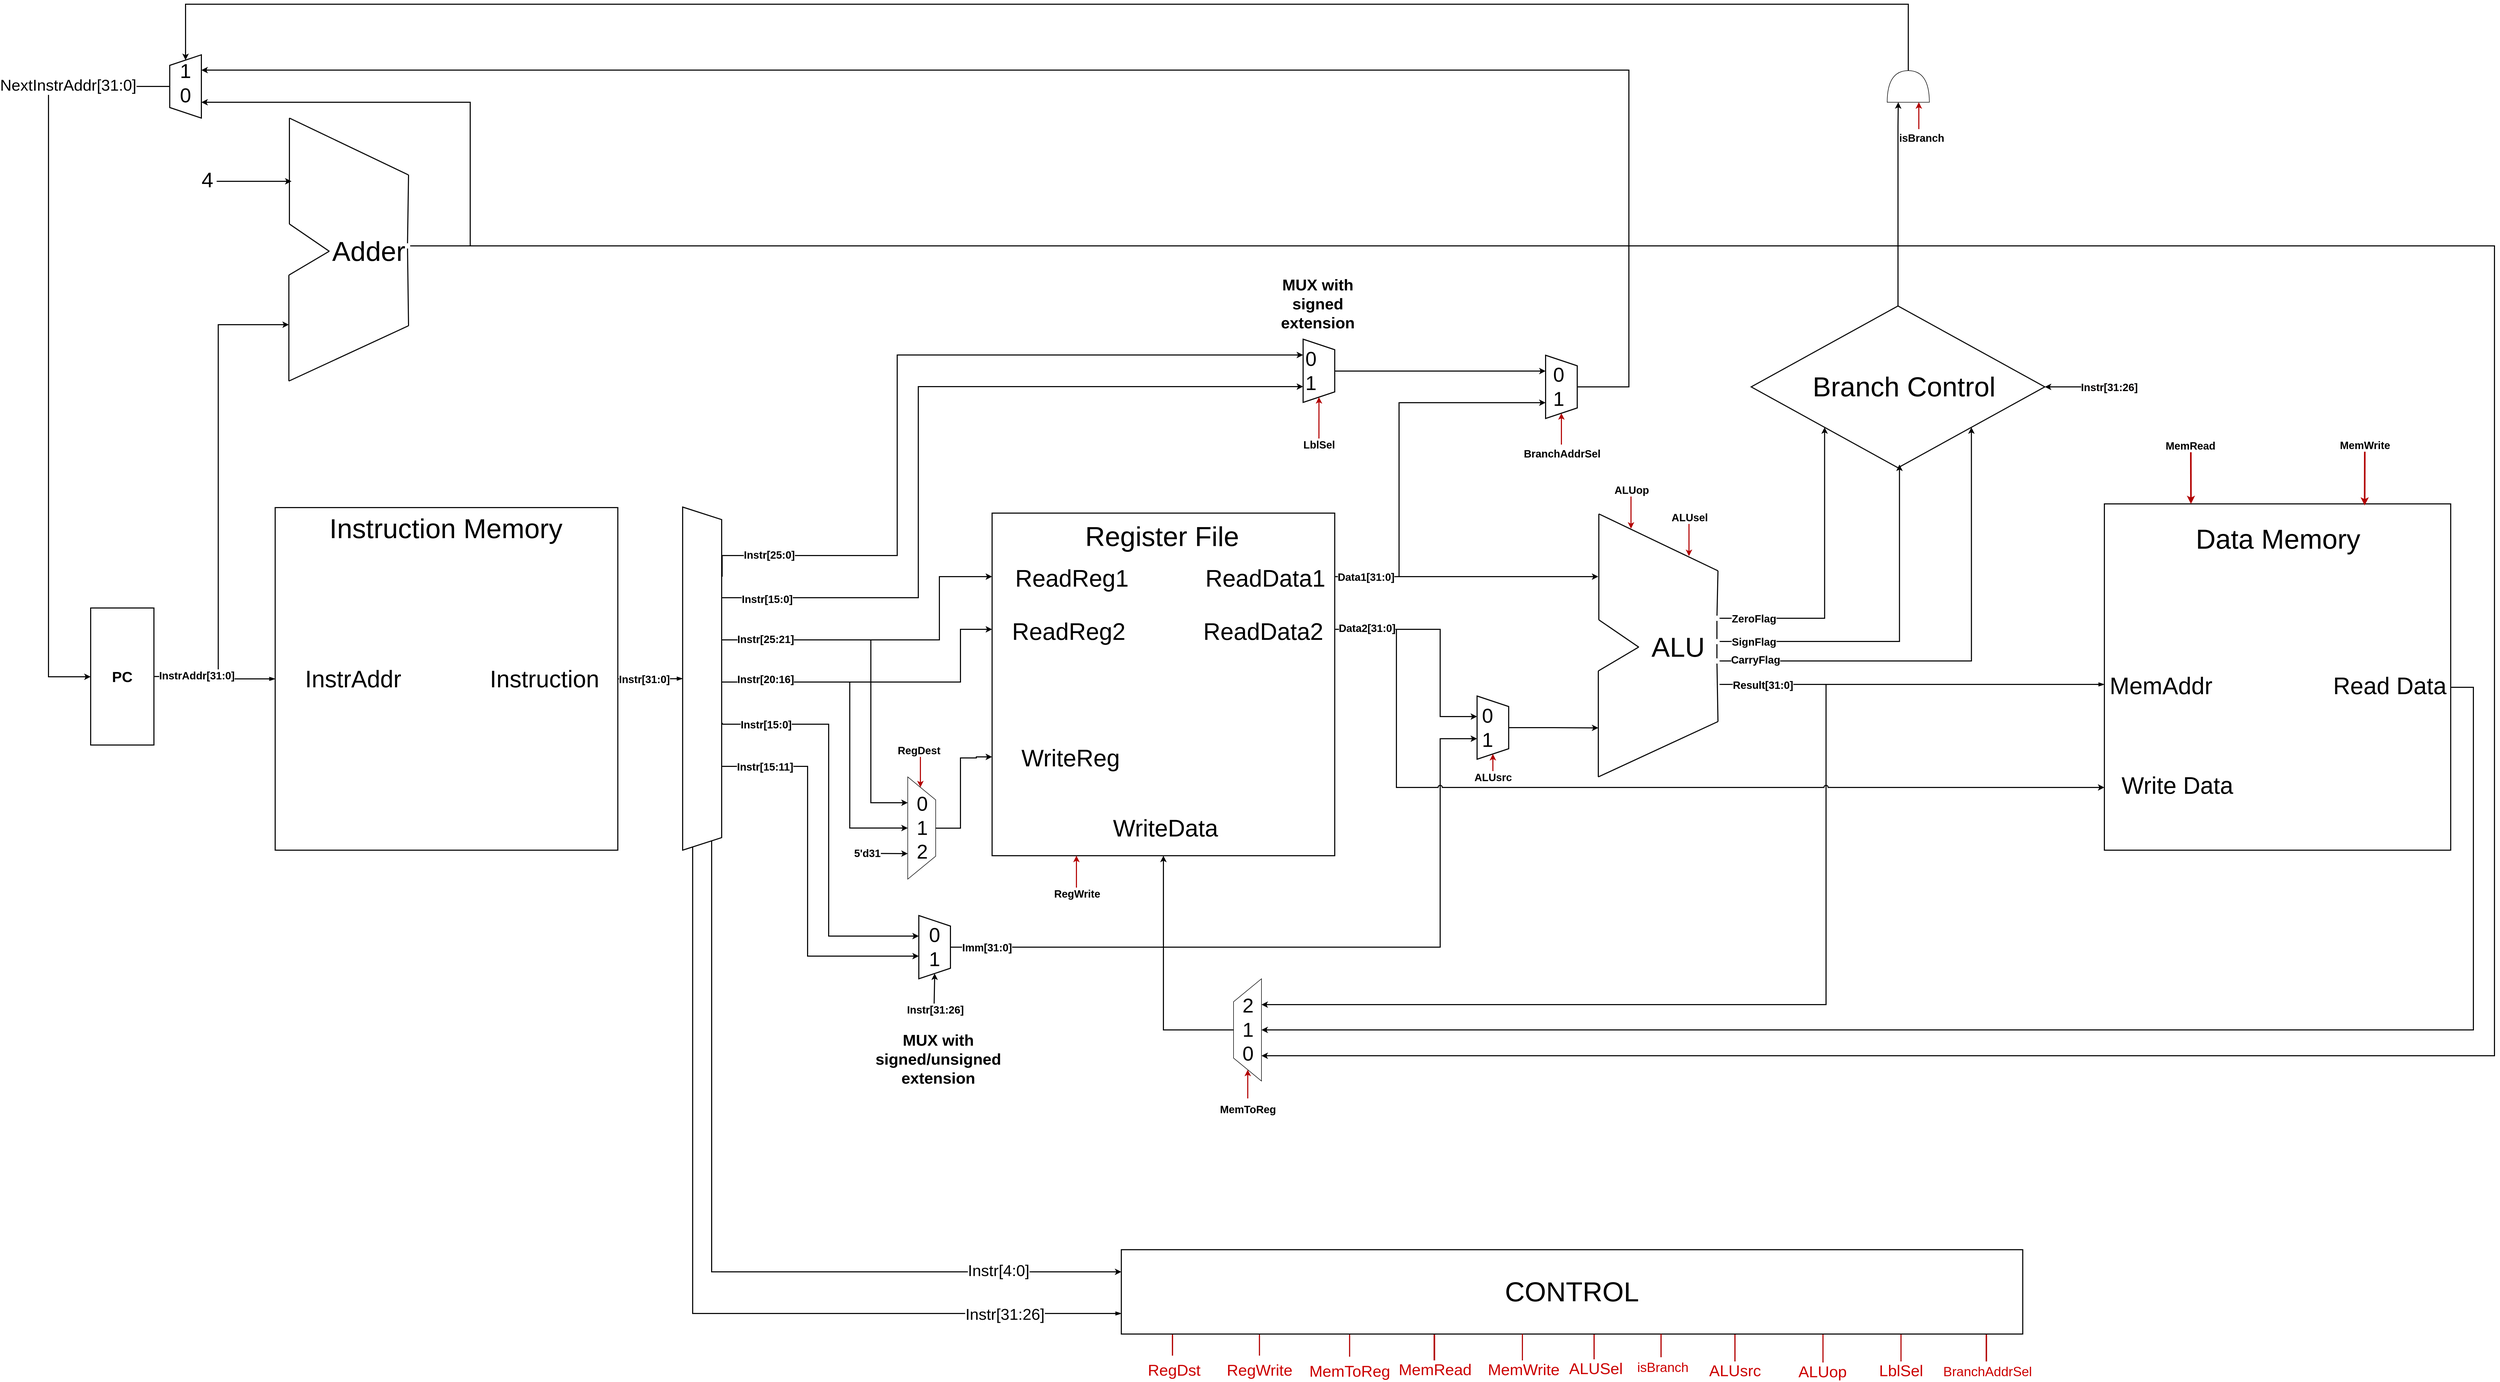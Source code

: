 <mxfile version="20.5.3" type="google"><diagram id="Izjpi-r3RhMiukGjocaT" name="Page-1"><mxGraphModel grid="0" page="0" gridSize="10" guides="0" tooltips="1" connect="1" arrows="1" fold="1" pageScale="1" pageWidth="1500" pageHeight="1200" math="0" shadow="0"><root><mxCell id="0"/><mxCell id="1" parent="0"/><mxCell id="LtS9mpQtdUoPWzaIrt-S-3" value="" style="shape=or;whiteSpace=wrap;html=1;fontSize=25;direction=north;" vertex="1" parent="1"><mxGeometry x="3928" y="-520" width="80" height="60" as="geometry"/></mxCell><mxCell id="LVPkRUkAen7IFuN19dR9-106" style="edgeStyle=orthogonalEdgeStyle;rounded=0;jumpStyle=arc;orthogonalLoop=1;jettySize=auto;html=1;strokeWidth=2;fontSize=20;endArrow=blockThin;endFill=1;" edge="1" parent="1" source="7w0oNTxytDCWjK0_H1dF-41" target="LVPkRUkAen7IFuN19dR9-107"><mxGeometry relative="1" as="geometry"><mxPoint x="1377" y="-590" as="targetPoint"/><Array as="points"><mxPoint x="1662" y="1838"/></Array></mxGeometry></mxCell><mxCell id="LVPkRUkAen7IFuN19dR9-24" style="edgeStyle=orthogonalEdgeStyle;rounded=0;jumpStyle=arc;orthogonalLoop=1;jettySize=auto;html=1;strokeWidth=2;" edge="1" parent="1" source="LVPkRUkAen7IFuN19dR9-19" target="YTfVoYYNQvDhICYFkjJi-13"><mxGeometry relative="1" as="geometry"><mxPoint x="2740" y="1252" as="targetPoint"/><Array as="points"><mxPoint x="3812" y="645"/><mxPoint x="3812" y="1252"/></Array></mxGeometry></mxCell><mxCell id="YTfVoYYNQvDhICYFkjJi-80" style="edgeStyle=orthogonalEdgeStyle;rounded=0;jumpSize=6;orthogonalLoop=1;jettySize=auto;html=1;strokeWidth=2;fontSize=52;sourcePerimeterSpacing=0;targetPerimeterSpacing=0;" edge="1" parent="1" source="aq_JpAEWuCziTD6VepbT-4"><mxGeometry relative="1" as="geometry"><mxPoint x="896" y="-38" as="targetPoint"/><Array as="points"><mxPoint x="762" y="630"/><mxPoint x="762" y="-38"/></Array></mxGeometry></mxCell><mxCell id="LVPkRUkAen7IFuN19dR9-16" value="" style="ellipse;whiteSpace=wrap;html=1;strokeWidth=0;" vertex="1" parent="1"><mxGeometry x="3600" y="514" width="10" height="10" as="geometry"/></mxCell><mxCell id="LVPkRUkAen7IFuN19dR9-26" value="" style="endArrow=none;html=1;rounded=0;fontSize=38;strokeWidth=2;startArrow=none;" edge="1" parent="1" source="LVPkRUkAen7IFuN19dR9-18" target="LVPkRUkAen7IFuN19dR9-16"><mxGeometry width="50" height="50" relative="1" as="geometry"><mxPoint x="3607" y="715" as="sourcePoint"/><mxPoint x="3607" y="429" as="targetPoint"/></mxGeometry></mxCell><mxCell id="LVPkRUkAen7IFuN19dR9-19" value="" style="ellipse;whiteSpace=wrap;html=1;strokeWidth=0;" vertex="1" parent="1"><mxGeometry x="3600" y="639.5" width="10" height="10" as="geometry"/></mxCell><mxCell id="LVPkRUkAen7IFuN19dR9-18" value="" style="ellipse;whiteSpace=wrap;html=1;strokeWidth=0;" vertex="1" parent="1"><mxGeometry x="3600" y="595" width="10" height="10" as="geometry"/></mxCell><mxCell id="LVPkRUkAen7IFuN19dR9-5" style="edgeStyle=orthogonalEdgeStyle;rounded=0;orthogonalLoop=1;jettySize=auto;html=1;exitX=1;exitY=0.25;exitDx=0;exitDy=0;strokeWidth=2;" edge="1" parent="1" source="7w0oNTxytDCWjK0_H1dF-41" target="7w0oNTxytDCWjK0_H1dF-37"><mxGeometry relative="1" as="geometry"><Array as="points"><mxPoint x="1698" y="560"/><mxPoint x="2000" y="560"/><mxPoint x="2000" y="869"/></Array></mxGeometry></mxCell><mxCell id="LVPkRUkAen7IFuN19dR9-6" style="edgeStyle=orthogonalEdgeStyle;rounded=0;orthogonalLoop=1;jettySize=auto;html=1;exitX=1;exitY=0.75;exitDx=0;exitDy=0;strokeWidth=2;" edge="1" parent="1" source="7w0oNTxytDCWjK0_H1dF-41" target="7w0oNTxytDCWjK0_H1dF-37"><mxGeometry relative="1" as="geometry"><Array as="points"><mxPoint x="1662" y="640"/><mxPoint x="1960" y="640"/><mxPoint x="1960" y="917"/></Array></mxGeometry></mxCell><mxCell id="k5ej9jALSaflvyYrFe04-3" value="" style="shape=trapezoid;perimeter=trapezoidPerimeter;whiteSpace=wrap;html=1;fixedSize=1;fontFamily=Helvetica;fontSize=35;direction=south;strokeWidth=2;" vertex="1" parent="1"><mxGeometry x="3280" y="20" width="60" height="120" as="geometry"/></mxCell><mxCell id="YTfVoYYNQvDhICYFkjJi-141" style="edgeStyle=orthogonalEdgeStyle;rounded=0;jumpSize=6;orthogonalLoop=1;jettySize=auto;html=1;strokeWidth=2;fontSize=38;sourcePerimeterSpacing=0;targetPerimeterSpacing=0;entryX=0;entryY=0.75;entryDx=0;entryDy=0;" edge="1" parent="1" source="YTfVoYYNQvDhICYFkjJi-130" target="YTfVoYYNQvDhICYFkjJi-136"><mxGeometry relative="1" as="geometry"><mxPoint x="2920" y="860" as="targetPoint"/><Array as="points"><mxPoint x="3080" y="1143"/><mxPoint x="3080" y="748"/></Array></mxGeometry></mxCell><mxCell id="LVPkRUkAen7IFuN19dR9-76" value="&lt;b&gt;Imm[31:0]&lt;/b&gt;" style="edgeLabel;html=1;align=center;verticalAlign=middle;resizable=0;points=[];fontSize=20;" connectable="0" vertex="1" parent="YTfVoYYNQvDhICYFkjJi-141"><mxGeometry x="-0.926" relative="1" as="geometry"><mxPoint x="17" as="offset"/></mxGeometry></mxCell><mxCell id="YTfVoYYNQvDhICYFkjJi-130" value="" style="shape=trapezoid;perimeter=trapezoidPerimeter;whiteSpace=wrap;html=1;fixedSize=1;strokeWidth=2;fontSize=52;direction=south;" vertex="1" parent="1"><mxGeometry x="2091" y="1083" width="60" height="120" as="geometry"/></mxCell><mxCell id="YTfVoYYNQvDhICYFkjJi-126" style="edgeStyle=orthogonalEdgeStyle;rounded=0;jumpSize=6;orthogonalLoop=1;jettySize=auto;html=1;exitX=0.501;exitY=-0.003;exitDx=0;exitDy=0;strokeWidth=2;fontSize=52;sourcePerimeterSpacing=0;targetPerimeterSpacing=0;exitPerimeter=0;" edge="1" parent="1" source="7w0oNTxytDCWjK0_H1dF-37" target="7w0oNTxytDCWjK0_H1dF-13"><mxGeometry relative="1" as="geometry"><Array as="points"><mxPoint x="2170" y="917"/><mxPoint x="2170" y="784"/><mxPoint x="2200" y="784"/><mxPoint x="2200" y="782"/></Array></mxGeometry></mxCell><mxCell id="7w0oNTxytDCWjK0_H1dF-37" value="" style="shape=trapezoid;perimeter=trapezoidPerimeter;whiteSpace=wrap;html=1;fixedSize=1;fontFamily=Helvetica;fontSize=45;direction=south;size=43.667;" vertex="1" parent="1"><mxGeometry x="2070" y="820" width="53" height="194" as="geometry"/></mxCell><mxCell id="YTfVoYYNQvDhICYFkjJi-148" style="edgeStyle=orthogonalEdgeStyle;rounded=0;jumpSize=6;orthogonalLoop=1;jettySize=auto;html=1;entryX=0.25;entryY=1;entryDx=0;entryDy=0;strokeWidth=2;fontSize=38;sourcePerimeterSpacing=0;targetPerimeterSpacing=0;" edge="1" parent="1" source="7w0oNTxytDCWjK0_H1dF-56" target="k5ej9jALSaflvyYrFe04-3"><mxGeometry relative="1" as="geometry"><Array as="points"><mxPoint x="3280" y="50"/></Array></mxGeometry></mxCell><mxCell id="7w0oNTxytDCWjK0_H1dF-56" value="" style="shape=trapezoid;perimeter=trapezoidPerimeter;whiteSpace=wrap;html=1;fixedSize=1;fontFamily=Helvetica;fontSize=35;direction=south;strokeWidth=2;" vertex="1" parent="1"><mxGeometry x="2820" y="-10.5" width="60" height="120" as="geometry"/></mxCell><mxCell id="YTfVoYYNQvDhICYFkjJi-38" style="edgeStyle=orthogonalEdgeStyle;rounded=0;jumpSize=6;orthogonalLoop=1;jettySize=auto;html=1;strokeWidth=2;fontSize=52;sourcePerimeterSpacing=0;targetPerimeterSpacing=0;" edge="1" parent="1" source="IWRWU5QEetEs7KHnT_nz-54" target="YTfVoYYNQvDhICYFkjJi-13"><mxGeometry relative="1" as="geometry"><mxPoint x="3366" y="1372" as="targetPoint"/><Array as="points"><mxPoint x="5040" y="650"/><mxPoint x="5040" y="1300"/></Array></mxGeometry></mxCell><mxCell id="IWRWU5QEetEs7KHnT_nz-54" value="" style="whiteSpace=wrap;html=1;aspect=fixed;fontSize=44;strokeWidth=2;" vertex="1" parent="1"><mxGeometry x="4340" y="302" width="657" height="657" as="geometry"/></mxCell><mxCell id="7w0oNTxytDCWjK0_H1dF-43" style="edgeStyle=orthogonalEdgeStyle;rounded=0;orthogonalLoop=1;jettySize=auto;html=1;strokeColor=default;strokeWidth=2;fontFamily=Helvetica;fontSize=35;endArrow=blockThin;endFill=1;" edge="1" parent="1" source="7w0oNTxytDCWjK0_H1dF-7" target="7w0oNTxytDCWjK0_H1dF-41"><mxGeometry relative="1" as="geometry"/></mxCell><mxCell id="LVPkRUkAen7IFuN19dR9-72" value="&lt;font style=&quot;font-size: 20px;&quot;&gt;&lt;b&gt;Instr[31:0]&lt;/b&gt;&lt;/font&gt;" style="edgeLabel;html=1;align=center;verticalAlign=middle;resizable=0;points=[];" connectable="0" vertex="1" parent="7w0oNTxytDCWjK0_H1dF-43"><mxGeometry x="-0.316" y="-1" relative="1" as="geometry"><mxPoint x="8" y="-1" as="offset"/></mxGeometry></mxCell><mxCell id="7w0oNTxytDCWjK0_H1dF-7" value="" style="whiteSpace=wrap;html=1;aspect=fixed;fontSize=38;strokeWidth=2;" vertex="1" parent="1"><mxGeometry x="870" y="309" width="650" height="650" as="geometry"/></mxCell><mxCell id="7w0oNTxytDCWjK0_H1dF-31" style="edgeStyle=orthogonalEdgeStyle;rounded=0;orthogonalLoop=1;jettySize=auto;html=1;exitX=1;exitY=0.5;exitDx=0;exitDy=0;strokeColor=default;strokeWidth=2;fontFamily=Helvetica;fontSize=52;endArrow=blockThin;endFill=1;" edge="1" parent="1" source="aq_JpAEWuCziTD6VepbT-4" target="7w0oNTxytDCWjK0_H1dF-7"><mxGeometry relative="1" as="geometry"/></mxCell><mxCell id="LVPkRUkAen7IFuN19dR9-73" value="&lt;b&gt;InstrAddr[31:0]&lt;/b&gt;" style="edgeLabel;html=1;align=center;verticalAlign=middle;resizable=0;points=[];fontSize=20;" connectable="0" vertex="1" parent="7w0oNTxytDCWjK0_H1dF-31"><mxGeometry x="-0.552" relative="1" as="geometry"><mxPoint x="28" y="-3" as="offset"/></mxGeometry></mxCell><mxCell id="aq_JpAEWuCziTD6VepbT-4" value="&lt;font style=&quot;font-size: 28px;&quot;&gt;&lt;b&gt;PC&lt;/b&gt;&lt;/font&gt;" style="rounded=0;whiteSpace=wrap;html=1;strokeWidth=2;" vertex="1" parent="1"><mxGeometry x="520" y="499.5" width="120" height="260" as="geometry"/></mxCell><mxCell id="LVPkRUkAen7IFuN19dR9-36" style="rounded=0;jumpStyle=arc;orthogonalLoop=1;jettySize=auto;html=1;strokeWidth=2;fillColor=#e51400;strokeColor=#B20000;shape=link;edgeStyle=orthogonalEdgeStyle;width=-0.588;" edge="1" parent="1" source="LVPkRUkAen7IFuN19dR9-107"><mxGeometry relative="1" as="geometry"><mxPoint x="2572.16" y="1956" as="targetPoint"/><mxPoint x="2106.535" y="1527.0" as="sourcePoint"/><Array as="points"><mxPoint x="2572.16" y="1957"/></Array></mxGeometry></mxCell><mxCell id="CjCk4EwZbcDwFJ05RAXI-3" value="&lt;font style=&quot;font-size: 30px;&quot;&gt;RegDst&lt;/font&gt;" style="edgeLabel;html=1;align=center;verticalAlign=middle;resizable=0;points=[];fontSize=40;fontColor=#CC0000;" connectable="0" vertex="1" parent="LVPkRUkAen7IFuN19dR9-36"><mxGeometry x="-0.302" y="1" relative="1" as="geometry"><mxPoint x="2" y="35" as="offset"/></mxGeometry></mxCell><mxCell id="rKK5R3C1qTwxSmxkRZSG-14" value="0&lt;br&gt;1&lt;br&gt;2" style="text;html=1;align=center;verticalAlign=middle;resizable=0;points=[];autosize=1;strokeColor=none;fillColor=none;fontSize=38;" vertex="1" parent="1"><mxGeometry x="2077" y="842.5" width="39" height="149" as="geometry"/></mxCell><mxCell id="rKK5R3C1qTwxSmxkRZSG-44" value="" style="endArrow=classic;html=1;rounded=0;strokeWidth=2;fontSize=66;" edge="1" parent="1"><mxGeometry width="50" height="50" relative="1" as="geometry"><mxPoint x="759" y="-310" as="sourcePoint"/><mxPoint x="901" y="-310" as="targetPoint"/></mxGeometry></mxCell><mxCell id="CjCk4EwZbcDwFJ05RAXI-1" value="&lt;font style=&quot;font-size: 40px;&quot;&gt;4&lt;/font&gt;" style="edgeLabel;html=1;align=center;verticalAlign=middle;resizable=0;points=[];" connectable="0" vertex="1" parent="rKK5R3C1qTwxSmxkRZSG-44"><mxGeometry x="-0.616" y="-1" relative="1" as="geometry"><mxPoint x="-46" y="-5" as="offset"/></mxGeometry></mxCell><mxCell id="IWRWU5QEetEs7KHnT_nz-55" value="&lt;font style=&quot;font-size: 52px;&quot;&gt;Data Memory&lt;/font&gt;" style="text;html=1;align=center;verticalAlign=middle;resizable=0;points=[];autosize=1;strokeColor=none;fillColor=none;fontSize=44;" vertex="1" parent="1"><mxGeometry x="4503.5" y="332" width="330" height="74" as="geometry"/></mxCell><mxCell id="IWRWU5QEetEs7KHnT_nz-56" value="&lt;font style=&quot;font-size: 45px;&quot;&gt;MemAddr&lt;/font&gt;" style="text;html=1;align=center;verticalAlign=middle;resizable=0;points=[];autosize=1;strokeColor=none;fillColor=none;fontSize=52;" vertex="1" parent="1"><mxGeometry x="4340" y="607.5" width="213" height="74" as="geometry"/></mxCell><mxCell id="IWRWU5QEetEs7KHnT_nz-57" value="&lt;font style=&quot;font-size: 45px;&quot;&gt;Write Data&lt;/font&gt;" style="text;html=1;align=center;verticalAlign=middle;resizable=0;points=[];autosize=1;strokeColor=none;fillColor=none;fontSize=52;" vertex="1" parent="1"><mxGeometry x="4363" y="796.5" width="230" height="74" as="geometry"/></mxCell><mxCell id="IWRWU5QEetEs7KHnT_nz-58" value="&lt;font style=&quot;font-size: 45px;&quot;&gt;Read Data&lt;/font&gt;" style="text;html=1;align=center;verticalAlign=middle;resizable=0;points=[];autosize=1;strokeColor=none;fillColor=none;fontSize=52;" vertex="1" parent="1"><mxGeometry x="4764" y="607.5" width="233" height="74" as="geometry"/></mxCell><mxCell id="IWRWU5QEetEs7KHnT_nz-59" value="" style="endArrow=classic;html=1;rounded=0;fontSize=52;entryX=0.25;entryY=0;entryDx=0;entryDy=0;strokeWidth=3;fillColor=#e51400;strokeColor=#B20000;" edge="1" parent="1" target="IWRWU5QEetEs7KHnT_nz-54"><mxGeometry width="50" height="50" relative="1" as="geometry"><mxPoint x="4504" y="200" as="sourcePoint"/><mxPoint x="4369" y="155" as="targetPoint"/></mxGeometry></mxCell><mxCell id="LVPkRUkAen7IFuN19dR9-104" value="&lt;b&gt;MemRead&lt;/b&gt;" style="edgeLabel;html=1;align=center;verticalAlign=middle;resizable=0;points=[];fontSize=20;" connectable="0" vertex="1" parent="IWRWU5QEetEs7KHnT_nz-59"><mxGeometry x="-0.289" y="2" relative="1" as="geometry"><mxPoint x="-3" y="-46" as="offset"/></mxGeometry></mxCell><mxCell id="IWRWU5QEetEs7KHnT_nz-60" value="" style="endArrow=classic;html=1;rounded=0;fontSize=52;entryX=0.25;entryY=0;entryDx=0;entryDy=0;strokeWidth=3;fillColor=#e51400;strokeColor=#B20000;" edge="1" parent="1"><mxGeometry width="50" height="50" relative="1" as="geometry"><mxPoint x="4834" y="200" as="sourcePoint"/><mxPoint x="4833.75" y="305" as="targetPoint"/></mxGeometry></mxCell><mxCell id="LVPkRUkAen7IFuN19dR9-105" value="&lt;b&gt;MemWrite&lt;/b&gt;" style="edgeLabel;html=1;align=center;verticalAlign=middle;resizable=0;points=[];fontSize=20;" connectable="0" vertex="1" parent="IWRWU5QEetEs7KHnT_nz-60"><mxGeometry x="-0.702" y="1" relative="1" as="geometry"><mxPoint x="-1" y="-26" as="offset"/></mxGeometry></mxCell><mxCell id="7w0oNTxytDCWjK0_H1dF-9" style="edgeStyle=orthogonalEdgeStyle;rounded=0;orthogonalLoop=1;jettySize=auto;html=1;exitX=1;exitY=0.5;exitDx=0;exitDy=0;entryX=0;entryY=0.163;entryDx=0;entryDy=0;entryPerimeter=0;fontFamily=Helvetica;fontSize=45;" edge="1" parent="1" source="7w0oNTxytDCWjK0_H1dF-7"><mxGeometry relative="1" as="geometry"/></mxCell><mxCell id="7w0oNTxytDCWjK0_H1dF-12" value="InstrAddr" style="text;html=1;strokeColor=none;fillColor=none;align=center;verticalAlign=middle;whiteSpace=wrap;rounded=0;fontFamily=Helvetica;fontSize=45;" vertex="1" parent="1"><mxGeometry x="899" y="601.5" width="238" height="65" as="geometry"/></mxCell><mxCell id="YTfVoYYNQvDhICYFkjJi-135" style="edgeStyle=orthogonalEdgeStyle;rounded=0;jumpSize=6;orthogonalLoop=1;jettySize=auto;html=1;strokeWidth=2;fontSize=38;sourcePerimeterSpacing=0;targetPerimeterSpacing=0;" edge="1" parent="1" source="7w0oNTxytDCWjK0_H1dF-13"><mxGeometry relative="1" as="geometry"><mxPoint x="3380" y="440" as="targetPoint"/><Array as="points"><mxPoint x="3380" y="440"/></Array></mxGeometry></mxCell><mxCell id="YTfVoYYNQvDhICYFkjJi-142" style="edgeStyle=orthogonalEdgeStyle;rounded=0;jumpSize=6;orthogonalLoop=1;jettySize=auto;html=1;exitX=1;exitY=0.5;exitDx=0;exitDy=0;entryX=0;entryY=0.25;entryDx=0;entryDy=0;strokeWidth=2;fontSize=38;sourcePerimeterSpacing=0;targetPerimeterSpacing=0;" edge="1" parent="1" source="7w0oNTxytDCWjK0_H1dF-13" target="YTfVoYYNQvDhICYFkjJi-136"><mxGeometry relative="1" as="geometry"><Array as="points"><mxPoint x="2880" y="540"/><mxPoint x="3080" y="540"/><mxPoint x="3080" y="706"/></Array></mxGeometry></mxCell><mxCell id="LVPkRUkAen7IFuN19dR9-12" style="edgeStyle=orthogonalEdgeStyle;rounded=0;jumpStyle=arc;orthogonalLoop=1;jettySize=auto;html=1;exitX=1;exitY=0.5;exitDx=0;exitDy=0;strokeWidth=2;" edge="1" parent="1" source="7w0oNTxytDCWjK0_H1dF-13" target="IWRWU5QEetEs7KHnT_nz-54"><mxGeometry relative="1" as="geometry"><mxPoint x="4260" y="920" as="targetPoint"/><Array as="points"><mxPoint x="2880" y="540"/><mxPoint x="2997" y="540"/><mxPoint x="2997" y="840"/></Array></mxGeometry></mxCell><mxCell id="LVPkRUkAen7IFuN19dR9-75" value="&lt;b&gt;Data2[31:0]&lt;/b&gt;" style="edgeLabel;html=1;align=center;verticalAlign=middle;resizable=0;points=[];fontSize=20;" connectable="0" vertex="1" parent="LVPkRUkAen7IFuN19dR9-12"><mxGeometry x="-0.84" y="3" relative="1" as="geometry"><mxPoint x="16" as="offset"/></mxGeometry></mxCell><mxCell id="LVPkRUkAen7IFuN19dR9-13" style="edgeStyle=orthogonalEdgeStyle;rounded=0;jumpStyle=arc;orthogonalLoop=1;jettySize=auto;html=1;strokeWidth=2;entryX=0.75;entryY=1;entryDx=0;entryDy=0;" edge="1" parent="1" source="7w0oNTxytDCWjK0_H1dF-13" target="k5ej9jALSaflvyYrFe04-3"><mxGeometry relative="1" as="geometry"><mxPoint x="3160.0" y="-230" as="targetPoint"/><Array as="points"><mxPoint x="3002" y="440"/><mxPoint x="3002" y="110"/></Array></mxGeometry></mxCell><mxCell id="LVPkRUkAen7IFuN19dR9-74" value="&lt;b&gt;Data1[31:0]&lt;/b&gt;" style="edgeLabel;html=1;align=center;verticalAlign=middle;resizable=0;points=[];fontSize=20;" connectable="0" vertex="1" parent="LVPkRUkAen7IFuN19dR9-13"><mxGeometry x="-0.93" relative="1" as="geometry"><mxPoint x="33" as="offset"/></mxGeometry></mxCell><mxCell id="7w0oNTxytDCWjK0_H1dF-13" value="" style="whiteSpace=wrap;html=1;aspect=fixed;fontSize=38;strokeWidth=2;" vertex="1" parent="1"><mxGeometry x="2230" y="319.5" width="650" height="650" as="geometry"/></mxCell><mxCell id="7w0oNTxytDCWjK0_H1dF-15" value="ReadReg1" style="text;html=1;strokeColor=none;fillColor=none;align=center;verticalAlign=middle;whiteSpace=wrap;rounded=0;fontFamily=Helvetica;fontSize=45;" vertex="1" parent="1"><mxGeometry x="2254" y="412" width="255" height="62" as="geometry"/></mxCell><mxCell id="7w0oNTxytDCWjK0_H1dF-16" value="ReadReg2" style="text;html=1;strokeColor=none;fillColor=none;align=center;verticalAlign=middle;whiteSpace=wrap;rounded=0;fontFamily=Helvetica;fontSize=45;" vertex="1" parent="1"><mxGeometry x="2269" y="514" width="213" height="59" as="geometry"/></mxCell><mxCell id="7w0oNTxytDCWjK0_H1dF-17" value="WriteData" style="text;html=1;strokeColor=none;fillColor=none;align=center;verticalAlign=middle;whiteSpace=wrap;rounded=0;fontFamily=Helvetica;fontSize=45;" vertex="1" parent="1"><mxGeometry x="2457" y="889" width="204" height="56" as="geometry"/></mxCell><mxCell id="7w0oNTxytDCWjK0_H1dF-18" value="WriteReg" style="text;html=1;strokeColor=none;fillColor=none;align=center;verticalAlign=middle;whiteSpace=wrap;rounded=0;fontFamily=Helvetica;fontSize=45;" vertex="1" parent="1"><mxGeometry x="2269" y="761" width="220" height="46" as="geometry"/></mxCell><mxCell id="7w0oNTxytDCWjK0_H1dF-19" value="ReadData1" style="text;html=1;strokeColor=none;fillColor=none;align=center;verticalAlign=middle;whiteSpace=wrap;rounded=0;fontFamily=Helvetica;fontSize=45;" vertex="1" parent="1"><mxGeometry x="2621" y="417" width="255" height="52" as="geometry"/></mxCell><mxCell id="7w0oNTxytDCWjK0_H1dF-20" value="ReadData2" style="text;html=1;strokeColor=none;fillColor=none;align=center;verticalAlign=middle;whiteSpace=wrap;rounded=0;fontFamily=Helvetica;fontSize=45;" vertex="1" parent="1"><mxGeometry x="2633" y="519" width="223" height="49" as="geometry"/></mxCell><mxCell id="7w0oNTxytDCWjK0_H1dF-26" value="Instruction" style="text;html=1;strokeColor=none;fillColor=none;align=center;verticalAlign=middle;whiteSpace=wrap;rounded=0;fontFamily=Helvetica;fontSize=45;" vertex="1" parent="1"><mxGeometry x="1262" y="601.5" width="238" height="65" as="geometry"/></mxCell><mxCell id="7w0oNTxytDCWjK0_H1dF-29" value="Instruction Memory" style="text;html=1;strokeColor=none;fillColor=none;align=center;verticalAlign=middle;whiteSpace=wrap;rounded=0;fontFamily=Helvetica;fontSize=52;" vertex="1" parent="1"><mxGeometry x="868" y="315.5" width="652" height="66.5" as="geometry"/></mxCell><mxCell id="k5ej9jALSaflvyYrFe04-10" style="edgeStyle=orthogonalEdgeStyle;rounded=0;orthogonalLoop=1;jettySize=auto;html=1;exitX=0.25;exitY=0;exitDx=0;exitDy=0;strokeWidth=2;" edge="1" parent="1" source="7w0oNTxytDCWjK0_H1dF-41" target="7w0oNTxytDCWjK0_H1dF-13"><mxGeometry relative="1" as="geometry"><mxPoint x="2230" y="440" as="targetPoint"/><Array as="points"><mxPoint x="1717" y="560"/><mxPoint x="2130" y="560"/><mxPoint x="2130" y="440"/></Array></mxGeometry></mxCell><mxCell id="YTfVoYYNQvDhICYFkjJi-158" value="&lt;b&gt;Instr[25:21]&lt;/b&gt;" style="edgeLabel;html=1;align=center;verticalAlign=middle;resizable=0;points=[];fontSize=20;" connectable="0" vertex="1" parent="k5ej9jALSaflvyYrFe04-10"><mxGeometry x="-0.422" y="2" relative="1" as="geometry"><mxPoint x="-37" as="offset"/></mxGeometry></mxCell><mxCell id="YTfVoYYNQvDhICYFkjJi-92" style="edgeStyle=orthogonalEdgeStyle;rounded=0;jumpSize=6;orthogonalLoop=1;jettySize=auto;html=1;exitX=0.933;exitY=0.005;exitDx=0;exitDy=0;strokeWidth=2;fontSize=52;sourcePerimeterSpacing=0;targetPerimeterSpacing=0;exitPerimeter=0;" edge="1" parent="1" source="7w0oNTxytDCWjK0_H1dF-41" target="YTfVoYYNQvDhICYFkjJi-130"><mxGeometry relative="1" as="geometry"><mxPoint x="2025.172" y="1160.0" as="targetPoint"/><Array as="points"><mxPoint x="1717" y="800"/><mxPoint x="1880" y="800"/><mxPoint x="1880" y="1160"/></Array></mxGeometry></mxCell><mxCell id="YTfVoYYNQvDhICYFkjJi-162" value="&lt;b&gt;Instr[15:11]&lt;/b&gt;" style="edgeLabel;html=1;align=center;verticalAlign=middle;resizable=0;points=[];fontSize=20;" connectable="0" vertex="1" parent="YTfVoYYNQvDhICYFkjJi-92"><mxGeometry x="-0.501" y="-1" relative="1" as="geometry"><mxPoint x="-14" y="-1" as="offset"/></mxGeometry></mxCell><mxCell id="YTfVoYYNQvDhICYFkjJi-93" style="edgeStyle=orthogonalEdgeStyle;rounded=0;jumpSize=6;orthogonalLoop=1;jettySize=auto;html=1;exitX=0.629;exitY=-0.016;exitDx=0;exitDy=0;strokeWidth=2;fontSize=52;sourcePerimeterSpacing=0;targetPerimeterSpacing=0;exitPerimeter=0;" edge="1" parent="1" source="7w0oNTxytDCWjK0_H1dF-41" target="YTfVoYYNQvDhICYFkjJi-130"><mxGeometry relative="1" as="geometry"><mxPoint x="2024.548" y="1122" as="targetPoint"/><Array as="points"><mxPoint x="1718" y="720"/><mxPoint x="1920" y="720"/><mxPoint x="1920" y="1122"/></Array></mxGeometry></mxCell><mxCell id="YTfVoYYNQvDhICYFkjJi-163" value="&lt;b&gt;Instr[15:0]&lt;/b&gt;" style="edgeLabel;html=1;align=center;verticalAlign=middle;resizable=0;points=[];fontSize=20;" connectable="0" vertex="1" parent="YTfVoYYNQvDhICYFkjJi-93"><mxGeometry x="-0.779" y="-3" relative="1" as="geometry"><mxPoint x="-1" y="-3" as="offset"/></mxGeometry></mxCell><mxCell id="YTfVoYYNQvDhICYFkjJi-94" style="edgeStyle=orthogonalEdgeStyle;rounded=0;jumpSize=6;orthogonalLoop=1;jettySize=auto;html=1;strokeWidth=2;fontSize=52;sourcePerimeterSpacing=0;targetPerimeterSpacing=0;entryX=0.75;entryY=1;entryDx=0;entryDy=0;" edge="1" parent="1" source="7w0oNTxytDCWjK0_H1dF-41" target="7w0oNTxytDCWjK0_H1dF-56"><mxGeometry relative="1" as="geometry"><mxPoint x="3060" y="70" as="targetPoint"/><Array as="points"><mxPoint x="2090" y="480"/><mxPoint x="2090" y="80"/></Array></mxGeometry></mxCell><mxCell id="YTfVoYYNQvDhICYFkjJi-157" value="&lt;b&gt;Instr[15:0]&lt;/b&gt;" style="edgeLabel;html=1;align=center;verticalAlign=middle;resizable=0;points=[];fontSize=20;" connectable="0" vertex="1" parent="YTfVoYYNQvDhICYFkjJi-94"><mxGeometry x="-0.885" y="-2" relative="1" as="geometry"><mxPoint x="-1" as="offset"/></mxGeometry></mxCell><mxCell id="YTfVoYYNQvDhICYFkjJi-95" style="edgeStyle=orthogonalEdgeStyle;rounded=0;jumpSize=6;orthogonalLoop=1;jettySize=auto;html=1;exitX=0.203;exitY=-0.012;exitDx=0;exitDy=0;entryX=0.25;entryY=1;entryDx=0;entryDy=0;strokeWidth=2;fontSize=52;sourcePerimeterSpacing=0;targetPerimeterSpacing=0;exitPerimeter=0;" edge="1" parent="1" source="7w0oNTxytDCWjK0_H1dF-41" target="7w0oNTxytDCWjK0_H1dF-56"><mxGeometry relative="1" as="geometry"><Array as="points"><mxPoint x="1718" y="400"/><mxPoint x="2050" y="400"/><mxPoint x="2050" y="20"/></Array></mxGeometry></mxCell><mxCell id="YTfVoYYNQvDhICYFkjJi-156" value="&lt;b&gt;Instr[25:0]&lt;/b&gt;" style="edgeLabel;html=1;align=center;verticalAlign=middle;resizable=0;points=[];fontSize=20;" connectable="0" vertex="1" parent="YTfVoYYNQvDhICYFkjJi-95"><mxGeometry x="-0.831" y="2" relative="1" as="geometry"><mxPoint x="1" as="offset"/></mxGeometry></mxCell><mxCell id="YTfVoYYNQvDhICYFkjJi-123" style="edgeStyle=orthogonalEdgeStyle;rounded=0;jumpSize=6;orthogonalLoop=1;jettySize=auto;html=1;strokeWidth=2;fontSize=52;sourcePerimeterSpacing=0;targetPerimeterSpacing=0;" edge="1" parent="1" source="7w0oNTxytDCWjK0_H1dF-41" target="LVPkRUkAen7IFuN19dR9-107"><mxGeometry relative="1" as="geometry"><mxPoint x="1530" y="-310" as="targetPoint"/><Array as="points"><mxPoint x="1698" y="1759"/></Array></mxGeometry></mxCell><mxCell id="YTfVoYYNQvDhICYFkjJi-161" value="&lt;font style=&quot;font-size: 30px;&quot;&gt;Instr[31:26]&lt;/font&gt;" style="edgeLabel;html=1;align=center;verticalAlign=middle;resizable=0;points=[];fontSize=20;" connectable="0" vertex="1" parent="YTfVoYYNQvDhICYFkjJi-123"><mxGeometry x="-0.399" y="-3" relative="1" as="geometry"><mxPoint x="559" y="418" as="offset"/></mxGeometry></mxCell><mxCell id="xP6xOKLYajSJRYeGAeTc-2" value="&lt;font size=&quot;1&quot; style=&quot;&quot;&gt;&lt;span style=&quot;font-size: 30px;&quot;&gt;Instr[4:0]&lt;/span&gt;&lt;/font&gt;" style="edgeLabel;html=1;align=center;verticalAlign=middle;resizable=0;points=[];" connectable="0" vertex="1" parent="YTfVoYYNQvDhICYFkjJi-123"><mxGeometry x="-0.297" y="-2" relative="1" as="geometry"><mxPoint x="546" y="254" as="offset"/></mxGeometry></mxCell><mxCell id="YTfVoYYNQvDhICYFkjJi-127" style="edgeStyle=orthogonalEdgeStyle;rounded=0;jumpSize=6;orthogonalLoop=1;jettySize=auto;html=1;strokeWidth=2;fontSize=52;sourcePerimeterSpacing=0;targetPerimeterSpacing=0;" edge="1" parent="1" source="7w0oNTxytDCWjK0_H1dF-41" target="7w0oNTxytDCWjK0_H1dF-13"><mxGeometry relative="1" as="geometry"><Array as="points"><mxPoint x="2170" y="640"/><mxPoint x="2170" y="540"/></Array></mxGeometry></mxCell><mxCell id="YTfVoYYNQvDhICYFkjJi-159" value="&lt;b&gt;Instr[20:16]&lt;/b&gt;" style="edgeLabel;html=1;align=center;verticalAlign=middle;resizable=0;points=[];fontSize=20;" connectable="0" vertex="1" parent="YTfVoYYNQvDhICYFkjJi-127"><mxGeometry x="-0.748" relative="1" as="geometry"><mxPoint x="6" y="-6" as="offset"/></mxGeometry></mxCell><mxCell id="7w0oNTxytDCWjK0_H1dF-41" value="" style="shape=trapezoid;perimeter=trapezoidPerimeter;whiteSpace=wrap;html=1;fixedSize=1;fontFamily=Helvetica;fontSize=35;direction=south;strokeWidth=2;size=23.8;" vertex="1" parent="1"><mxGeometry x="1643" y="308" width="74" height="651" as="geometry"/></mxCell><mxCell id="YTfVoYYNQvDhICYFkjJi-150" style="edgeStyle=orthogonalEdgeStyle;rounded=0;jumpSize=6;orthogonalLoop=1;jettySize=auto;html=1;strokeWidth=2;fontSize=38;sourcePerimeterSpacing=0;targetPerimeterSpacing=0;" edge="1" parent="1" source="k5ej9jALSaflvyYrFe04-3" target="LVPkRUkAen7IFuN19dR9-60"><mxGeometry relative="1" as="geometry"><mxPoint x="768" y="-489" as="targetPoint"/><Array as="points"><mxPoint x="3438" y="80"/><mxPoint x="3438" y="-521"/></Array></mxGeometry></mxCell><mxCell id="YTfVoYYNQvDhICYFkjJi-1" value="Register File" style="text;html=1;strokeColor=none;fillColor=none;align=center;verticalAlign=middle;whiteSpace=wrap;rounded=0;fontSize=52;" vertex="1" parent="1"><mxGeometry x="2230" y="322.5" width="645" height="83.5" as="geometry"/></mxCell><mxCell id="LtS9mpQtdUoPWzaIrt-S-5" style="edgeStyle=orthogonalEdgeStyle;rounded=0;orthogonalLoop=1;jettySize=auto;html=1;strokeWidth=2;fontSize=25;" edge="1" parent="1" source="YTfVoYYNQvDhICYFkjJi-3" target="LtS9mpQtdUoPWzaIrt-S-3"><mxGeometry relative="1" as="geometry"><mxPoint x="3979" y="-457" as="targetPoint"/><Array as="points"><mxPoint x="3949" y="-414"/><mxPoint x="3949" y="-414"/></Array></mxGeometry></mxCell><mxCell id="YTfVoYYNQvDhICYFkjJi-3" value="" style="rhombus;whiteSpace=wrap;html=1;fontSize=52;strokeWidth=2;" vertex="1" parent="1"><mxGeometry x="3670" y="-73.5" width="557" height="307" as="geometry"/></mxCell><mxCell id="YTfVoYYNQvDhICYFkjJi-4" value="Branch Control" style="text;html=1;strokeColor=none;fillColor=none;align=center;verticalAlign=middle;whiteSpace=wrap;rounded=0;strokeWidth=2;fontSize=52;" vertex="1" parent="1"><mxGeometry x="3761" y="38.5" width="398" height="83" as="geometry"/></mxCell><mxCell id="YTfVoYYNQvDhICYFkjJi-12" value="" style="endArrow=classic;html=1;rounded=0;fontSize=52;strokeWidth=2;entryX=0.75;entryY=1;entryDx=0;entryDy=0;" edge="1" parent="1" target="7w0oNTxytDCWjK0_H1dF-37"><mxGeometry width="50" height="50" relative="1" as="geometry"><mxPoint x="1980" y="965" as="sourcePoint"/><mxPoint x="2070" y="965" as="targetPoint"/></mxGeometry></mxCell><mxCell id="YTfVoYYNQvDhICYFkjJi-177" value="&lt;b&gt;5'd31&lt;/b&gt;" style="edgeLabel;html=1;align=center;verticalAlign=middle;resizable=0;points=[];fontSize=20;" connectable="0" vertex="1" parent="YTfVoYYNQvDhICYFkjJi-12"><mxGeometry x="-0.718" y="1" relative="1" as="geometry"><mxPoint as="offset"/></mxGeometry></mxCell><mxCell id="YTfVoYYNQvDhICYFkjJi-22" style="edgeStyle=orthogonalEdgeStyle;orthogonalLoop=1;jettySize=auto;html=1;fontSize=52;rounded=0;strokeWidth=2;" edge="1" parent="1" source="YTfVoYYNQvDhICYFkjJi-13" target="7w0oNTxytDCWjK0_H1dF-13"><mxGeometry relative="1" as="geometry"><mxPoint x="2497.595" y="1156.324" as="targetPoint"/><Array as="points"><mxPoint x="2555" y="1300"/></Array></mxGeometry></mxCell><mxCell id="YTfVoYYNQvDhICYFkjJi-13" value="" style="shape=trapezoid;perimeter=trapezoidPerimeter;whiteSpace=wrap;html=1;fixedSize=1;fontFamily=Helvetica;fontSize=45;direction=north;size=43.667;" vertex="1" parent="1"><mxGeometry x="2688" y="1203" width="53" height="194" as="geometry"/></mxCell><mxCell id="YTfVoYYNQvDhICYFkjJi-14" value="2&lt;br&gt;1&lt;br&gt;0" style="text;html=1;align=center;verticalAlign=middle;resizable=0;points=[];autosize=1;strokeColor=none;fillColor=none;fontSize=38;" vertex="1" parent="1"><mxGeometry x="2695" y="1225.5" width="39" height="149" as="geometry"/></mxCell><mxCell id="YTfVoYYNQvDhICYFkjJi-70" value="" style="endArrow=none;html=1;rounded=0;fontSize=38;strokeWidth=2;jumpSize=6;targetPerimeterSpacing=0;sourcePerimeterSpacing=0;orthogonal=0;" edge="1" parent="1"><mxGeometry width="50" height="50" relative="1" as="geometry"><mxPoint x="895.997" y="69" as="sourcePoint"/><mxPoint x="895.997" y="-132.0" as="targetPoint"/></mxGeometry></mxCell><mxCell id="YTfVoYYNQvDhICYFkjJi-71" value="" style="endArrow=none;html=1;rounded=0;fontSize=38;strokeWidth=2;" edge="1" parent="1"><mxGeometry width="50" height="50" relative="1" as="geometry"><mxPoint x="897" y="-229" as="sourcePoint"/><mxPoint x="897" y="-430" as="targetPoint"/></mxGeometry></mxCell><mxCell id="YTfVoYYNQvDhICYFkjJi-72" value="" style="endArrow=none;html=1;rounded=0;fontSize=38;strokeWidth=2;startArrow=none;" edge="1" parent="1" source="LVPkRUkAen7IFuN19dR9-2"><mxGeometry width="50" height="50" relative="1" as="geometry"><mxPoint x="1123" y="-36" as="sourcePoint"/><mxPoint x="1123" y="-322" as="targetPoint"/></mxGeometry></mxCell><mxCell id="YTfVoYYNQvDhICYFkjJi-73" value="" style="endArrow=none;html=1;rounded=0;strokeWidth=2;fontSize=52;sourcePerimeterSpacing=0;targetPerimeterSpacing=0;jumpSize=6;" edge="1" parent="1"><mxGeometry width="50" height="50" relative="1" as="geometry"><mxPoint x="897" y="-430" as="sourcePoint"/><mxPoint x="1123" y="-322" as="targetPoint"/></mxGeometry></mxCell><mxCell id="YTfVoYYNQvDhICYFkjJi-74" value="" style="endArrow=none;html=1;rounded=0;strokeWidth=2;fontSize=52;sourcePerimeterSpacing=0;targetPerimeterSpacing=0;jumpSize=6;" edge="1" parent="1"><mxGeometry width="50" height="50" relative="1" as="geometry"><mxPoint x="896" y="69" as="sourcePoint"/><mxPoint x="1123" y="-36" as="targetPoint"/></mxGeometry></mxCell><mxCell id="YTfVoYYNQvDhICYFkjJi-75" value="" style="endArrow=none;html=1;rounded=0;strokeWidth=2;fontSize=52;sourcePerimeterSpacing=0;targetPerimeterSpacing=0;jumpSize=6;entryX=1;entryY=0.5;entryDx=0;entryDy=0;" edge="1" parent="1"><mxGeometry width="50" height="50" relative="1" as="geometry"><mxPoint x="897" y="-229" as="sourcePoint"/><mxPoint x="973" y="-177" as="targetPoint"/></mxGeometry></mxCell><mxCell id="YTfVoYYNQvDhICYFkjJi-76" value="" style="endArrow=none;html=1;rounded=0;strokeWidth=2;fontSize=52;sourcePerimeterSpacing=0;targetPerimeterSpacing=0;jumpSize=6;" edge="1" parent="1"><mxGeometry width="50" height="50" relative="1" as="geometry"><mxPoint x="896" y="-132" as="sourcePoint"/><mxPoint x="972" y="-177" as="targetPoint"/></mxGeometry></mxCell><mxCell id="YTfVoYYNQvDhICYFkjJi-83" value="" style="endArrow=none;html=1;rounded=0;fontSize=38;strokeWidth=2;jumpSize=6;targetPerimeterSpacing=0;sourcePerimeterSpacing=0;orthogonal=0;" edge="1" parent="1"><mxGeometry width="50" height="50" relative="1" as="geometry"><mxPoint x="3379.997" y="820.0" as="sourcePoint"/><mxPoint x="3379.997" y="619.0" as="targetPoint"/></mxGeometry></mxCell><mxCell id="YTfVoYYNQvDhICYFkjJi-84" value="" style="endArrow=none;html=1;rounded=0;fontSize=38;strokeWidth=2;" edge="1" parent="1"><mxGeometry width="50" height="50" relative="1" as="geometry"><mxPoint x="3381" y="522.0" as="sourcePoint"/><mxPoint x="3381" y="321" as="targetPoint"/></mxGeometry></mxCell><mxCell id="YTfVoYYNQvDhICYFkjJi-85" value="" style="endArrow=none;html=1;rounded=0;fontSize=38;strokeWidth=2;startArrow=none;" edge="1" parent="1" source="LVPkRUkAen7IFuN19dR9-16"><mxGeometry width="50" height="50" relative="1" as="geometry"><mxPoint x="3607" y="715" as="sourcePoint"/><mxPoint x="3607" y="429" as="targetPoint"/></mxGeometry></mxCell><mxCell id="YTfVoYYNQvDhICYFkjJi-86" value="" style="endArrow=none;html=1;rounded=0;strokeWidth=2;fontSize=52;sourcePerimeterSpacing=0;targetPerimeterSpacing=0;jumpSize=6;" edge="1" parent="1"><mxGeometry width="50" height="50" relative="1" as="geometry"><mxPoint x="3381" y="321" as="sourcePoint"/><mxPoint x="3607" y="429" as="targetPoint"/></mxGeometry></mxCell><mxCell id="YTfVoYYNQvDhICYFkjJi-87" value="" style="endArrow=none;html=1;rounded=0;strokeWidth=2;fontSize=52;sourcePerimeterSpacing=0;targetPerimeterSpacing=0;jumpSize=6;" edge="1" parent="1"><mxGeometry width="50" height="50" relative="1" as="geometry"><mxPoint x="3380" y="820" as="sourcePoint"/><mxPoint x="3607" y="715" as="targetPoint"/></mxGeometry></mxCell><mxCell id="YTfVoYYNQvDhICYFkjJi-88" value="" style="endArrow=none;html=1;rounded=0;strokeWidth=2;fontSize=52;sourcePerimeterSpacing=0;targetPerimeterSpacing=0;jumpSize=6;entryX=1;entryY=0.5;entryDx=0;entryDy=0;" edge="1" parent="1"><mxGeometry width="50" height="50" relative="1" as="geometry"><mxPoint x="3381" y="522.0" as="sourcePoint"/><mxPoint x="3457" y="574" as="targetPoint"/></mxGeometry></mxCell><mxCell id="YTfVoYYNQvDhICYFkjJi-89" value="" style="endArrow=none;html=1;rounded=0;strokeWidth=2;fontSize=52;sourcePerimeterSpacing=0;targetPerimeterSpacing=0;jumpSize=6;" edge="1" parent="1"><mxGeometry width="50" height="50" relative="1" as="geometry"><mxPoint x="3380" y="619" as="sourcePoint"/><mxPoint x="3456" y="574" as="targetPoint"/></mxGeometry></mxCell><mxCell id="YTfVoYYNQvDhICYFkjJi-90" value="ALU" style="text;html=1;strokeColor=none;fillColor=none;align=center;verticalAlign=middle;whiteSpace=wrap;rounded=0;strokeWidth=0;fontSize=52;" vertex="1" parent="1"><mxGeometry x="3463" y="550" width="137" height="47.5" as="geometry"/></mxCell><mxCell id="YTfVoYYNQvDhICYFkjJi-131" value="0&lt;br style=&quot;font-size: 38px;&quot;&gt;1" style="text;html=1;strokeColor=none;fillColor=none;align=center;verticalAlign=middle;whiteSpace=wrap;rounded=0;strokeWidth=2;fontSize=38;" vertex="1" parent="1"><mxGeometry x="2101" y="1091" width="40" height="104" as="geometry"/></mxCell><mxCell id="YTfVoYYNQvDhICYFkjJi-133" style="edgeStyle=orthogonalEdgeStyle;rounded=0;jumpSize=6;orthogonalLoop=1;jettySize=auto;html=1;exitX=0.5;exitY=0;exitDx=0;exitDy=0;strokeWidth=2;fontSize=38;sourcePerimeterSpacing=0;targetPerimeterSpacing=0;" edge="1" parent="1" source="YTfVoYYNQvDhICYFkjJi-132"><mxGeometry relative="1" as="geometry"><mxPoint x="3380" y="727" as="targetPoint"/><Array as="points"><mxPoint x="3295" y="727"/><mxPoint x="3380" y="727"/></Array></mxGeometry></mxCell><mxCell id="YTfVoYYNQvDhICYFkjJi-132" value="" style="shape=trapezoid;perimeter=trapezoidPerimeter;whiteSpace=wrap;html=1;fixedSize=1;strokeWidth=2;fontSize=38;direction=south;" vertex="1" parent="1"><mxGeometry x="3150" y="666.5" width="60" height="120" as="geometry"/></mxCell><mxCell id="YTfVoYYNQvDhICYFkjJi-136" value="0&lt;br style=&quot;font-size: 38px;&quot;&gt;1" style="text;html=1;strokeColor=none;fillColor=none;align=center;verticalAlign=middle;whiteSpace=wrap;rounded=0;strokeWidth=2;fontSize=38;" vertex="1" parent="1"><mxGeometry x="3150" y="684.5" width="40" height="84" as="geometry"/></mxCell><mxCell id="YTfVoYYNQvDhICYFkjJi-154" value="0&lt;br&gt;1" style="text;html=1;strokeColor=none;fillColor=none;align=center;verticalAlign=middle;whiteSpace=wrap;rounded=0;strokeWidth=2;fontSize=38;" vertex="1" parent="1"><mxGeometry x="3290" y="40" width="30" height="80" as="geometry"/></mxCell><mxCell id="YTfVoYYNQvDhICYFkjJi-155" value="0&lt;br&gt;1" style="text;html=1;strokeColor=none;fillColor=none;align=center;verticalAlign=middle;whiteSpace=wrap;rounded=0;strokeWidth=2;fontSize=38;" vertex="1" parent="1"><mxGeometry x="2820" y="9.5" width="30" height="80" as="geometry"/></mxCell><mxCell id="YTfVoYYNQvDhICYFkjJi-180" value="" style="rounded=0;whiteSpace=wrap;html=1;strokeWidth=0;fontSize=20;" vertex="1" parent="1"><mxGeometry x="1135" y="-162.5" width="2" as="geometry"/></mxCell><mxCell id="LVPkRUkAen7IFuN19dR9-3" style="edgeStyle=orthogonalEdgeStyle;rounded=0;orthogonalLoop=1;jettySize=auto;html=1;strokeWidth=2;" edge="1" parent="1" source="LVPkRUkAen7IFuN19dR9-2" target="YTfVoYYNQvDhICYFkjJi-13"><mxGeometry relative="1" as="geometry"><mxPoint x="2750" y="1349" as="targetPoint"/><Array as="points"><mxPoint x="5080" y="-187"/><mxPoint x="5080" y="1349"/></Array></mxGeometry></mxCell><mxCell id="LVPkRUkAen7IFuN19dR9-67" style="edgeStyle=orthogonalEdgeStyle;rounded=0;jumpStyle=arc;orthogonalLoop=1;jettySize=auto;html=1;strokeWidth=2;" edge="1" parent="1" source="LVPkRUkAen7IFuN19dR9-2" target="LVPkRUkAen7IFuN19dR9-60"><mxGeometry relative="1" as="geometry"><mxPoint x="651" y="-630" as="targetPoint"/><Array as="points"><mxPoint x="1240" y="-188"/><mxPoint x="1240" y="-460"/></Array></mxGeometry></mxCell><mxCell id="LVPkRUkAen7IFuN19dR9-2" value="" style="ellipse;whiteSpace=wrap;html=1;strokeWidth=0;" vertex="1" parent="1"><mxGeometry x="1116" y="-192.5" width="10" height="10" as="geometry"/></mxCell><mxCell id="LVPkRUkAen7IFuN19dR9-15" value="" style="endArrow=none;html=1;rounded=0;fontSize=38;strokeWidth=2;" edge="1" parent="1" target="LVPkRUkAen7IFuN19dR9-2"><mxGeometry width="50" height="50" relative="1" as="geometry"><mxPoint x="1123" y="-36" as="sourcePoint"/><mxPoint x="1123" y="-322" as="targetPoint"/></mxGeometry></mxCell><mxCell id="YTfVoYYNQvDhICYFkjJi-77" value="Adder" style="text;html=1;strokeColor=none;fillColor=none;align=center;verticalAlign=middle;whiteSpace=wrap;rounded=0;strokeWidth=0;fontSize=52;" vertex="1" parent="1"><mxGeometry x="979" y="-201" width="137" height="47.5" as="geometry"/></mxCell><mxCell id="LVPkRUkAen7IFuN19dR9-20" style="edgeStyle=orthogonalEdgeStyle;rounded=0;jumpStyle=arc;orthogonalLoop=1;jettySize=auto;html=1;entryX=0;entryY=1;entryDx=0;entryDy=0;strokeWidth=2;" edge="1" parent="1" source="LVPkRUkAen7IFuN19dR9-16" target="YTfVoYYNQvDhICYFkjJi-3"><mxGeometry relative="1" as="geometry"/></mxCell><mxCell id="LVPkRUkAen7IFuN19dR9-71" value="&lt;b&gt;ZeroFlag&lt;/b&gt;" style="edgeLabel;html=1;align=center;verticalAlign=middle;resizable=0;points=[];fontSize=20;" connectable="0" vertex="1" parent="LVPkRUkAen7IFuN19dR9-20"><mxGeometry x="-0.869" y="-4" relative="1" as="geometry"><mxPoint x="28" y="-4" as="offset"/></mxGeometry></mxCell><mxCell id="LVPkRUkAen7IFuN19dR9-21" style="edgeStyle=orthogonalEdgeStyle;rounded=0;jumpStyle=arc;orthogonalLoop=1;jettySize=auto;html=1;entryX=0.505;entryY=0.98;entryDx=0;entryDy=0;entryPerimeter=0;strokeWidth=2;" edge="1" parent="1" source="LVPkRUkAen7IFuN19dR9-17" target="YTfVoYYNQvDhICYFkjJi-3"><mxGeometry relative="1" as="geometry"/></mxCell><mxCell id="LVPkRUkAen7IFuN19dR9-70" value="&lt;b&gt;SignFlag&lt;/b&gt;" style="edgeLabel;html=1;align=center;verticalAlign=middle;resizable=0;points=[];fontSize=20;" connectable="0" vertex="1" parent="LVPkRUkAen7IFuN19dR9-21"><mxGeometry x="-0.866" relative="1" as="geometry"><mxPoint x="19" as="offset"/></mxGeometry></mxCell><mxCell id="LVPkRUkAen7IFuN19dR9-17" value="" style="ellipse;whiteSpace=wrap;html=1;strokeWidth=0;" vertex="1" parent="1"><mxGeometry x="3600" y="558" width="10" height="10" as="geometry"/></mxCell><mxCell id="LVPkRUkAen7IFuN19dR9-22" style="edgeStyle=orthogonalEdgeStyle;rounded=0;jumpStyle=arc;orthogonalLoop=1;jettySize=auto;html=1;entryX=1;entryY=1;entryDx=0;entryDy=0;strokeWidth=2;" edge="1" parent="1" source="LVPkRUkAen7IFuN19dR9-18" target="YTfVoYYNQvDhICYFkjJi-3"><mxGeometry relative="1" as="geometry"/></mxCell><mxCell id="LVPkRUkAen7IFuN19dR9-69" value="&lt;b&gt;CarryFlag&lt;/b&gt;" style="edgeLabel;html=1;align=center;verticalAlign=middle;resizable=0;points=[];fontSize=20;" connectable="0" vertex="1" parent="LVPkRUkAen7IFuN19dR9-22"><mxGeometry x="-0.907" y="1" relative="1" as="geometry"><mxPoint x="25" y="-2" as="offset"/></mxGeometry></mxCell><mxCell id="LVPkRUkAen7IFuN19dR9-23" style="edgeStyle=orthogonalEdgeStyle;rounded=0;jumpStyle=arc;orthogonalLoop=1;jettySize=auto;html=1;strokeWidth=2;endArrow=blockThin;endFill=1;" edge="1" parent="1" source="LVPkRUkAen7IFuN19dR9-19" target="IWRWU5QEetEs7KHnT_nz-54"><mxGeometry relative="1" as="geometry"><Array as="points"><mxPoint x="4040" y="645"/><mxPoint x="4040" y="645"/></Array></mxGeometry></mxCell><mxCell id="LVPkRUkAen7IFuN19dR9-68" value="&lt;b&gt;Result[31:0]&lt;/b&gt;" style="edgeLabel;html=1;align=center;verticalAlign=middle;resizable=0;points=[];fontSize=20;" connectable="0" vertex="1" parent="LVPkRUkAen7IFuN19dR9-23"><mxGeometry x="-0.419" y="-3" relative="1" as="geometry"><mxPoint x="-130" y="-3" as="offset"/></mxGeometry></mxCell><mxCell id="LVPkRUkAen7IFuN19dR9-28" value="" style="endArrow=none;html=1;rounded=0;fontSize=38;strokeWidth=2;" edge="1" parent="1" target="LVPkRUkAen7IFuN19dR9-18"><mxGeometry width="50" height="50" relative="1" as="geometry"><mxPoint x="3607" y="715" as="sourcePoint"/><mxPoint x="3605.043" y="524.0" as="targetPoint"/></mxGeometry></mxCell><mxCell id="LVPkRUkAen7IFuN19dR9-65" style="edgeStyle=orthogonalEdgeStyle;rounded=0;jumpStyle=arc;orthogonalLoop=1;jettySize=auto;html=1;strokeWidth=2;" edge="1" parent="1" source="LVPkRUkAen7IFuN19dR9-60" target="aq_JpAEWuCziTD6VepbT-4"><mxGeometry relative="1" as="geometry"><mxPoint x="520" y="634" as="targetPoint"/><Array as="points"><mxPoint x="440" y="-490"/><mxPoint x="440" y="630"/></Array></mxGeometry></mxCell><mxCell id="xP6xOKLYajSJRYeGAeTc-1" value="&lt;font style=&quot;font-size: 30px;&quot;&gt;NextInstrAddr[31:0]&lt;/font&gt;" style="edgeLabel;html=1;align=center;verticalAlign=middle;resizable=0;points=[];" connectable="0" vertex="1" parent="LVPkRUkAen7IFuN19dR9-65"><mxGeometry x="-0.779" y="-2" relative="1" as="geometry"><mxPoint x="-35" y="-1" as="offset"/></mxGeometry></mxCell><mxCell id="LVPkRUkAen7IFuN19dR9-60" value="" style="shape=trapezoid;perimeter=trapezoidPerimeter;whiteSpace=wrap;html=1;fixedSize=1;fontFamily=Helvetica;fontSize=35;direction=north;strokeWidth=2;" vertex="1" parent="1"><mxGeometry x="670" y="-550" width="60" height="120" as="geometry"/></mxCell><mxCell id="LVPkRUkAen7IFuN19dR9-61" value="1&lt;br&gt;0" style="text;html=1;strokeColor=none;fillColor=none;align=center;verticalAlign=middle;whiteSpace=wrap;rounded=0;strokeWidth=2;fontSize=38;" vertex="1" parent="1"><mxGeometry x="685" y="-536" width="30" height="80" as="geometry"/></mxCell><mxCell id="LVPkRUkAen7IFuN19dR9-77" value="" style="endArrow=classic;html=1;rounded=0;strokeWidth=2;fontSize=20;jumpStyle=arc;edgeStyle=orthogonalEdgeStyle;fillColor=#e51400;strokeColor=#B20000;" edge="1" parent="1" target="YTfVoYYNQvDhICYFkjJi-13"><mxGeometry width="50" height="50" relative="1" as="geometry"><mxPoint x="2715" y="1430" as="sourcePoint"/><mxPoint x="2760" y="1380" as="targetPoint"/><Array as="points"><mxPoint x="2715" y="1430"/></Array></mxGeometry></mxCell><mxCell id="LVPkRUkAen7IFuN19dR9-78" value="&lt;b&gt;MemToReg&lt;/b&gt;" style="edgeLabel;html=1;align=center;verticalAlign=middle;resizable=0;points=[];fontSize=20;" connectable="0" vertex="1" parent="LVPkRUkAen7IFuN19dR9-77"><mxGeometry x="-0.141" relative="1" as="geometry"><mxPoint y="43" as="offset"/></mxGeometry></mxCell><mxCell id="LVPkRUkAen7IFuN19dR9-80" value="" style="endArrow=classic;html=1;rounded=0;strokeWidth=2;fontSize=20;jumpStyle=arc;edgeStyle=orthogonalEdgeStyle;fillColor=#e51400;strokeColor=#B20000;" edge="1" parent="1" target="7w0oNTxytDCWjK0_H1dF-37"><mxGeometry width="50" height="50" relative="1" as="geometry"><mxPoint x="2100" y="777" as="sourcePoint"/><mxPoint x="2096.29" y="842.5" as="targetPoint"/><Array as="points"><mxPoint x="2094" y="777"/></Array></mxGeometry></mxCell><mxCell id="LVPkRUkAen7IFuN19dR9-85" value="&lt;b&gt;RegDest&lt;/b&gt;" style="edgeLabel;html=1;align=center;verticalAlign=middle;resizable=0;points=[];fontSize=20;" connectable="0" vertex="1" parent="LVPkRUkAen7IFuN19dR9-80"><mxGeometry x="-0.174" y="-1" relative="1" as="geometry"><mxPoint x="-2" y="-31" as="offset"/></mxGeometry></mxCell><mxCell id="LVPkRUkAen7IFuN19dR9-82" value="" style="endArrow=classic;html=1;rounded=0;strokeWidth=2;fontSize=20;jumpStyle=arc;edgeStyle=orthogonalEdgeStyle;entryX=1;entryY=0.5;entryDx=0;entryDy=0;fillColor=#e51400;strokeColor=#000000;" edge="1" parent="1" target="YTfVoYYNQvDhICYFkjJi-130"><mxGeometry width="50" height="50" relative="1" as="geometry"><mxPoint x="2121" y="1254" as="sourcePoint"/><mxPoint x="2123" y="1199.999" as="targetPoint"/><Array as="points"><mxPoint x="2120" y="1254"/><mxPoint x="2121" y="1254"/></Array></mxGeometry></mxCell><mxCell id="LVPkRUkAen7IFuN19dR9-84" value="&lt;b&gt;Instr[31:26]&lt;/b&gt;" style="edgeLabel;html=1;align=center;verticalAlign=middle;resizable=0;points=[];fontSize=20;" connectable="0" vertex="1" parent="LVPkRUkAen7IFuN19dR9-82"><mxGeometry x="0.111" relative="1" as="geometry"><mxPoint x="1" y="40" as="offset"/></mxGeometry></mxCell><mxCell id="LVPkRUkAen7IFuN19dR9-86" value="" style="endArrow=classic;html=1;rounded=0;strokeWidth=2;fontSize=20;jumpStyle=arc;edgeStyle=orthogonalEdgeStyle;fillColor=#e51400;strokeColor=#B20000;" edge="1" parent="1" target="7w0oNTxytDCWjK0_H1dF-56"><mxGeometry width="50" height="50" relative="1" as="geometry"><mxPoint x="2850" y="190" as="sourcePoint"/><mxPoint x="2370" y="1030" as="targetPoint"/><Array as="points"/></mxGeometry></mxCell><mxCell id="LVPkRUkAen7IFuN19dR9-87" value="&lt;b&gt;LblSel&lt;/b&gt;" style="edgeLabel;html=1;align=center;verticalAlign=middle;resizable=0;points=[];fontSize=20;" connectable="0" vertex="1" parent="LVPkRUkAen7IFuN19dR9-86"><mxGeometry x="0.111" relative="1" as="geometry"><mxPoint y="49" as="offset"/></mxGeometry></mxCell><mxCell id="LVPkRUkAen7IFuN19dR9-88" value="" style="endArrow=classic;html=1;rounded=0;strokeWidth=2;fontSize=20;jumpStyle=arc;edgeStyle=orthogonalEdgeStyle;fillColor=#e51400;strokeColor=#B20000;" edge="1" parent="1" target="k5ej9jALSaflvyYrFe04-3"><mxGeometry width="50" height="50" relative="1" as="geometry"><mxPoint x="3310" y="189.5" as="sourcePoint"/><mxPoint x="2860" y="459" as="targetPoint"/><Array as="points"><mxPoint x="3310" y="189.5"/></Array></mxGeometry></mxCell><mxCell id="LVPkRUkAen7IFuN19dR9-89" value="&lt;b&gt;BranchAddrSel&lt;/b&gt;" style="edgeLabel;html=1;align=center;verticalAlign=middle;resizable=0;points=[];fontSize=20;" connectable="0" vertex="1" parent="LVPkRUkAen7IFuN19dR9-88"><mxGeometry x="0.111" relative="1" as="geometry"><mxPoint x="1" y="49" as="offset"/></mxGeometry></mxCell><mxCell id="LVPkRUkAen7IFuN19dR9-96" value="" style="endArrow=classic;html=1;rounded=0;strokeWidth=2;fontSize=20;jumpStyle=arc;edgeStyle=orthogonalEdgeStyle;fillColor=#e51400;strokeColor=#B20000;" edge="1" parent="1"><mxGeometry width="50" height="50" relative="1" as="geometry"><mxPoint x="3442" y="279" as="sourcePoint"/><mxPoint x="3442" y="349" as="targetPoint"/></mxGeometry></mxCell><mxCell id="LVPkRUkAen7IFuN19dR9-97" value="&lt;b&gt;ALUop&lt;/b&gt;" style="edgeLabel;html=1;align=center;verticalAlign=middle;resizable=0;points=[];fontSize=20;" connectable="0" vertex="1" parent="LVPkRUkAen7IFuN19dR9-96"><mxGeometry x="-0.294" y="1" relative="1" as="geometry"><mxPoint y="-29" as="offset"/></mxGeometry></mxCell><mxCell id="LVPkRUkAen7IFuN19dR9-98" value="" style="endArrow=classic;html=1;rounded=0;strokeWidth=2;fontSize=20;jumpStyle=arc;edgeStyle=orthogonalEdgeStyle;entryX=1;entryY=0.5;entryDx=0;entryDy=0;fillColor=#e51400;strokeColor=#B20000;" edge="1" parent="1" target="YTfVoYYNQvDhICYFkjJi-132"><mxGeometry width="50" height="50" relative="1" as="geometry"><mxPoint x="3180" y="830" as="sourcePoint"/><mxPoint x="3205" y="820" as="targetPoint"/><Array as="points"><mxPoint x="3180" y="830"/></Array></mxGeometry></mxCell><mxCell id="LVPkRUkAen7IFuN19dR9-99" value="&lt;b&gt;ALUsrc&lt;/b&gt;" style="edgeLabel;html=1;align=center;verticalAlign=middle;resizable=0;points=[];fontSize=20;" connectable="0" vertex="1" parent="LVPkRUkAen7IFuN19dR9-98"><mxGeometry x="-0.428" y="1" relative="1" as="geometry"><mxPoint x="1" y="5" as="offset"/></mxGeometry></mxCell><mxCell id="LVPkRUkAen7IFuN19dR9-102" value="" style="endArrow=classic;html=1;rounded=0;strokeWidth=2;fontSize=20;jumpStyle=arc;edgeStyle=orthogonalEdgeStyle;fillColor=#e51400;strokeColor=#B20000;" edge="1" parent="1" target="7w0oNTxytDCWjK0_H1dF-13"><mxGeometry width="50" height="50" relative="1" as="geometry"><mxPoint x="2390" y="1042" as="sourcePoint"/><mxPoint x="2410" y="991.5" as="targetPoint"/><Array as="points"><mxPoint x="2390" y="1042"/></Array></mxGeometry></mxCell><mxCell id="LVPkRUkAen7IFuN19dR9-103" value="&lt;b&gt;RegWrite&lt;/b&gt;" style="edgeLabel;html=1;align=center;verticalAlign=middle;resizable=0;points=[];fontSize=20;" connectable="0" vertex="1" parent="LVPkRUkAen7IFuN19dR9-102"><mxGeometry x="-0.158" y="-1" relative="1" as="geometry"><mxPoint y="29" as="offset"/></mxGeometry></mxCell><mxCell id="LVPkRUkAen7IFuN19dR9-112" style="edgeStyle=orthogonalEdgeStyle;rounded=0;jumpStyle=arc;orthogonalLoop=1;jettySize=auto;html=1;strokeWidth=2;fontSize=20;endArrow=blockThin;endFill=1;shape=link;fillColor=#e51400;strokeColor=#B20000;width=-1.25;" edge="1" parent="1" source="LVPkRUkAen7IFuN19dR9-107"><mxGeometry relative="1" as="geometry"><mxPoint x="3407" y="1950" as="targetPoint"/><Array as="points"><mxPoint x="3372" y="1950"/></Array></mxGeometry></mxCell><mxCell id="CjCk4EwZbcDwFJ05RAXI-8" value="ALUSel" style="edgeLabel;html=1;align=center;verticalAlign=middle;resizable=0;points=[];fontSize=30;fontColor=#CC0000;" connectable="0" vertex="1" parent="LVPkRUkAen7IFuN19dR9-112"><mxGeometry x="-0.157" y="2" relative="1" as="geometry"><mxPoint x="1" y="19" as="offset"/></mxGeometry></mxCell><mxCell id="LVPkRUkAen7IFuN19dR9-113" style="edgeStyle=orthogonalEdgeStyle;shape=link;rounded=0;jumpStyle=arc;orthogonalLoop=1;jettySize=auto;html=1;strokeWidth=2;fontSize=20;endArrow=blockThin;endFill=1;fillColor=#e51400;strokeColor=#B20000;width=-1.25;" edge="1" parent="1" source="LVPkRUkAen7IFuN19dR9-107"><mxGeometry relative="1" as="geometry"><mxPoint x="3639.16" y="1959" as="targetPoint"/><Array as="points"><mxPoint x="3639.16" y="1957"/></Array></mxGeometry></mxCell><mxCell id="CjCk4EwZbcDwFJ05RAXI-9" value="ALUsrc" style="edgeLabel;html=1;align=center;verticalAlign=middle;resizable=0;points=[];fontSize=30;fontColor=#CC0000;" connectable="0" vertex="1" parent="LVPkRUkAen7IFuN19dR9-113"><mxGeometry x="-0.096" y="-1" relative="1" as="geometry"><mxPoint x="1" y="32" as="offset"/></mxGeometry></mxCell><mxCell id="LVPkRUkAen7IFuN19dR9-114" style="edgeStyle=orthogonalEdgeStyle;shape=link;rounded=0;jumpStyle=arc;orthogonalLoop=1;jettySize=auto;html=1;strokeWidth=2;fontSize=20;endArrow=blockThin;endFill=1;width=-1.111;fillColor=#e51400;strokeColor=#B20000;" edge="1" parent="1" source="LVPkRUkAen7IFuN19dR9-107"><mxGeometry relative="1" as="geometry"><mxPoint x="3806.16" y="1959" as="targetPoint"/><Array as="points"><mxPoint x="3806.16" y="1957"/></Array></mxGeometry></mxCell><mxCell id="CjCk4EwZbcDwFJ05RAXI-10" value="ALUop" style="edgeLabel;html=1;align=center;verticalAlign=middle;resizable=0;points=[];fontSize=30;fontColor=#CC0000;" connectable="0" vertex="1" parent="LVPkRUkAen7IFuN19dR9-114"><mxGeometry x="-0.183" y="-2" relative="1" as="geometry"><mxPoint x="1" y="37" as="offset"/></mxGeometry></mxCell><mxCell id="LVPkRUkAen7IFuN19dR9-115" style="edgeStyle=orthogonalEdgeStyle;shape=link;rounded=0;jumpStyle=arc;orthogonalLoop=1;jettySize=auto;html=1;strokeWidth=2;fontSize=20;endArrow=blockThin;endFill=1;width=-1.111;fillColor=#e51400;strokeColor=#B20000;" edge="1" parent="1" source="LVPkRUkAen7IFuN19dR9-107"><mxGeometry relative="1" as="geometry"><mxPoint x="2908.16" y="1956" as="targetPoint"/><Array as="points"><mxPoint x="2909.16" y="1955"/></Array></mxGeometry></mxCell><mxCell id="CjCk4EwZbcDwFJ05RAXI-5" value="&lt;font style=&quot;font-size: 30px;&quot;&gt;MemToReg&lt;/font&gt;" style="edgeLabel;html=1;align=center;verticalAlign=middle;resizable=0;points=[];fontSize=40;fontColor=#CC0000;" connectable="0" vertex="1" parent="LVPkRUkAen7IFuN19dR9-115"><mxGeometry x="0.679" y="1" relative="1" as="geometry"><mxPoint x="-1" y="-1" as="offset"/></mxGeometry></mxCell><mxCell id="LVPkRUkAen7IFuN19dR9-116" style="edgeStyle=orthogonalEdgeStyle;shape=link;rounded=0;jumpStyle=arc;orthogonalLoop=1;jettySize=auto;html=1;strokeWidth=2;fontSize=20;endArrow=blockThin;endFill=1;width=-1.111;fillColor=#e51400;strokeColor=#B20000;" edge="1" parent="1"><mxGeometry relative="1" as="geometry"><mxPoint x="2737.16" y="1954" as="targetPoint"/><Array as="points"><mxPoint x="2737.16" y="1954"/></Array><mxPoint x="2737.16" y="1874" as="sourcePoint"/></mxGeometry></mxCell><mxCell id="CjCk4EwZbcDwFJ05RAXI-4" value="&lt;font style=&quot;font-size: 30px;&quot;&gt;RegWrite&lt;/font&gt;" style="edgeLabel;html=1;align=center;verticalAlign=middle;resizable=0;points=[];fontSize=40;fontColor=#CC0000;" connectable="0" vertex="1" parent="LVPkRUkAen7IFuN19dR9-116"><mxGeometry x="-0.232" relative="1" as="geometry"><mxPoint y="36" as="offset"/></mxGeometry></mxCell><mxCell id="LVPkRUkAen7IFuN19dR9-117" style="edgeStyle=orthogonalEdgeStyle;rounded=0;jumpStyle=arc;orthogonalLoop=1;jettySize=auto;html=1;strokeWidth=2;fontSize=20;endArrow=blockThin;endFill=1;shape=link;width=-0.924;fillColor=#e51400;strokeColor=#B20000;" edge="1" parent="1" source="LVPkRUkAen7IFuN19dR9-107"><mxGeometry relative="1" as="geometry"><mxPoint x="3954.16" y="1957" as="targetPoint"/><Array as="points"><mxPoint x="3955.16" y="1957"/></Array></mxGeometry></mxCell><mxCell id="CjCk4EwZbcDwFJ05RAXI-11" value="&lt;font style=&quot;font-size: 30px;&quot;&gt;LblSel&lt;/font&gt;" style="edgeLabel;html=1;align=center;verticalAlign=middle;resizable=0;points=[];fontSize=30;fontColor=#CC0000;" connectable="0" vertex="1" parent="LVPkRUkAen7IFuN19dR9-117"><mxGeometry x="-0.131" y="-1" relative="1" as="geometry"><mxPoint x="1" y="34" as="offset"/></mxGeometry></mxCell><mxCell id="LVPkRUkAen7IFuN19dR9-118" style="edgeStyle=orthogonalEdgeStyle;shape=link;rounded=0;jumpStyle=arc;orthogonalLoop=1;jettySize=auto;html=1;strokeWidth=2;fontSize=20;endArrow=blockThin;endFill=1;width=-1.667;fillColor=#e51400;strokeColor=#B20000;" edge="1" parent="1" source="LVPkRUkAen7IFuN19dR9-107"><mxGeometry relative="1" as="geometry"><mxPoint x="4117.16" y="1957" as="targetPoint"/><Array as="points"><mxPoint x="4116.16" y="1957"/></Array></mxGeometry></mxCell><mxCell id="CjCk4EwZbcDwFJ05RAXI-12" value="&lt;font style=&quot;font-size: 25px;&quot;&gt;BranchAddrSel&lt;/font&gt;" style="edgeLabel;html=1;align=center;verticalAlign=middle;resizable=0;points=[];fontSize=30;fontColor=#CC0000;" connectable="0" vertex="1" parent="LVPkRUkAen7IFuN19dR9-118"><mxGeometry x="-0.148" relative="1" as="geometry"><mxPoint x="2" y="34" as="offset"/></mxGeometry></mxCell><mxCell id="LVPkRUkAen7IFuN19dR9-121" style="edgeStyle=orthogonalEdgeStyle;shape=link;rounded=0;jumpStyle=arc;orthogonalLoop=1;jettySize=auto;html=1;strokeWidth=2;fontSize=20;endArrow=blockThin;endFill=1;width=0;fillColor=#e51400;strokeColor=#B20000;" edge="1" parent="1" source="LVPkRUkAen7IFuN19dR9-107"><mxGeometry relative="1" as="geometry"><mxPoint x="3086.16" y="1960" as="targetPoint"/><Array as="points"><mxPoint x="3069" y="1960"/></Array></mxGeometry></mxCell><mxCell id="CjCk4EwZbcDwFJ05RAXI-6" value="MemRead" style="edgeLabel;html=1;align=center;verticalAlign=middle;resizable=0;points=[];fontSize=30;fontColor=#CC0000;" connectable="0" vertex="1" parent="LVPkRUkAen7IFuN19dR9-121"><mxGeometry x="-0.148" y="-1" relative="1" as="geometry"><mxPoint x="2" y="24" as="offset"/></mxGeometry></mxCell><mxCell id="LVPkRUkAen7IFuN19dR9-107" value="&lt;font style=&quot;font-size: 52px;&quot;&gt;CONTROL&lt;/font&gt;" style="rounded=0;whiteSpace=wrap;html=1;strokeWidth=2;fontSize=20;" vertex="1" parent="1"><mxGeometry x="2475.16" y="1717" width="1710" height="160" as="geometry"/></mxCell><mxCell id="LVPkRUkAen7IFuN19dR9-110" style="edgeStyle=orthogonalEdgeStyle;shape=link;rounded=0;jumpStyle=arc;orthogonalLoop=1;jettySize=auto;html=1;strokeWidth=2;fillColor=#e51400;strokeColor=#B20000;width=-1.111;" edge="1" parent="1" source="LVPkRUkAen7IFuN19dR9-107"><mxGeometry relative="1" as="geometry"><mxPoint x="3236" y="1953" as="targetPoint"/><mxPoint x="2725.16" y="1947" as="sourcePoint"/><Array as="points"><mxPoint x="3236" y="1957"/></Array></mxGeometry></mxCell><mxCell id="CjCk4EwZbcDwFJ05RAXI-7" value="MemWrite" style="edgeLabel;html=1;align=center;verticalAlign=middle;resizable=0;points=[];fontSize=30;fontColor=#CC0000;" connectable="0" vertex="1" parent="LVPkRUkAen7IFuN19dR9-110"><mxGeometry x="-0.157" y="-1" relative="1" as="geometry"><mxPoint x="3" y="31" as="offset"/></mxGeometry></mxCell><mxCell id="CjCk4EwZbcDwFJ05RAXI-16" value="" style="endArrow=classic;html=1;rounded=0;fontSize=20;fontColor=#050000;strokeWidth=2;edgeStyle=orthogonalEdgeStyle;" edge="1" parent="1" target="YTfVoYYNQvDhICYFkjJi-3"><mxGeometry width="50" height="50" relative="1" as="geometry"><mxPoint x="4381" y="81" as="sourcePoint"/><mxPoint x="4428" y="50" as="targetPoint"/><Array as="points"><mxPoint x="4381" y="81"/><mxPoint x="4304" y="81"/><mxPoint x="4304" y="80"/></Array></mxGeometry></mxCell><mxCell id="CjCk4EwZbcDwFJ05RAXI-17" value="&lt;b&gt;Instr[31:26]&lt;/b&gt;" style="edgeLabel;html=1;align=center;verticalAlign=middle;resizable=0;points=[];fontSize=20;fontColor=#050000;" connectable="0" vertex="1" parent="CjCk4EwZbcDwFJ05RAXI-16"><mxGeometry x="-0.338" relative="1" as="geometry"><mxPoint x="19" y="-1" as="offset"/></mxGeometry></mxCell><mxCell id="LtS9mpQtdUoPWzaIrt-S-1" style="edgeStyle=orthogonalEdgeStyle;rounded=0;jumpStyle=arc;orthogonalLoop=1;jettySize=auto;html=1;strokeWidth=2;fontSize=20;endArrow=blockThin;endFill=1;shape=link;fillColor=#e51400;strokeColor=#B20000;width=-1.25;" edge="1" parent="1" source="LVPkRUkAen7IFuN19dR9-107"><mxGeometry relative="1" as="geometry"><mxPoint x="3521" y="1945" as="targetPoint"/><Array as="points"><mxPoint x="3499" y="1945"/></Array><mxPoint x="3417" y="1887" as="sourcePoint"/></mxGeometry></mxCell><mxCell id="LtS9mpQtdUoPWzaIrt-S-2" value="&lt;font style=&quot;font-size: 25px;&quot;&gt;isBranch&lt;/font&gt;" style="edgeLabel;html=1;align=center;verticalAlign=middle;resizable=0;points=[];fontSize=30;fontColor=#CC0000;" connectable="0" vertex="1" parent="LtS9mpQtdUoPWzaIrt-S-1"><mxGeometry x="-0.157" y="2" relative="1" as="geometry"><mxPoint x="1" y="23" as="offset"/></mxGeometry></mxCell><mxCell id="LtS9mpQtdUoPWzaIrt-S-4" style="edgeStyle=orthogonalEdgeStyle;rounded=0;orthogonalLoop=1;jettySize=auto;html=1;fontSize=25;entryX=1;entryY=0.5;entryDx=0;entryDy=0;strokeWidth=2;" edge="1" parent="1" source="LtS9mpQtdUoPWzaIrt-S-3" target="LVPkRUkAen7IFuN19dR9-60"><mxGeometry relative="1" as="geometry"><mxPoint x="703" y="-588" as="targetPoint"/><Array as="points"><mxPoint x="3968" y="-646"/><mxPoint x="700" y="-646"/></Array></mxGeometry></mxCell><mxCell id="LtS9mpQtdUoPWzaIrt-S-6" value="" style="endArrow=classic;html=1;rounded=0;strokeWidth=2;fontSize=25;entryX=0;entryY=0.75;entryDx=0;entryDy=0;entryPerimeter=0;edgeStyle=orthogonalEdgeStyle;fillColor=#e51400;strokeColor=#B20000;" edge="1" parent="1" target="LtS9mpQtdUoPWzaIrt-S-3"><mxGeometry width="50" height="50" relative="1" as="geometry"><mxPoint x="3988" y="-407" as="sourcePoint"/><mxPoint x="4035" y="-438" as="targetPoint"/><Array as="points"><mxPoint x="3988" y="-388"/></Array></mxGeometry></mxCell><mxCell id="LtS9mpQtdUoPWzaIrt-S-7" value="&lt;font style=&quot;font-size: 20px;&quot;&gt;&lt;b&gt;isBranch&lt;/b&gt;&lt;/font&gt;" style="edgeLabel;html=1;align=center;verticalAlign=middle;resizable=0;points=[];fontSize=25;" connectable="0" vertex="1" parent="LtS9mpQtdUoPWzaIrt-S-6"><mxGeometry x="-0.663" y="-1" relative="1" as="geometry"><mxPoint x="6" y="-4" as="offset"/></mxGeometry></mxCell><mxCell id="LtS9mpQtdUoPWzaIrt-S-10" value="&lt;font style=&quot;font-size: 30px;&quot;&gt;&lt;b&gt;MUX with signed extension&lt;/b&gt;&lt;/font&gt;" style="text;html=1;strokeColor=none;fillColor=none;align=center;verticalAlign=middle;whiteSpace=wrap;rounded=0;fontSize=20;" vertex="1" parent="1"><mxGeometry x="2752" y="-135" width="192" height="113" as="geometry"/></mxCell><mxCell id="LtS9mpQtdUoPWzaIrt-S-11" value="&lt;b&gt;MUX with signed/unsigned extension&lt;/b&gt;" style="text;whiteSpace=wrap;html=1;fontSize=30;align=center;" vertex="1" parent="1"><mxGeometry x="1989" y="1295" width="278" height="98" as="geometry"/></mxCell><mxCell id="LtS9mpQtdUoPWzaIrt-S-12" value="" style="endArrow=classic;html=1;rounded=0;strokeWidth=2;fontSize=20;jumpStyle=arc;edgeStyle=orthogonalEdgeStyle;fillColor=#e51400;strokeColor=#B20000;" edge="1" parent="1"><mxGeometry width="50" height="50" relative="1" as="geometry"><mxPoint x="3552" y="331" as="sourcePoint"/><mxPoint x="3552" y="401" as="targetPoint"/></mxGeometry></mxCell><mxCell id="LtS9mpQtdUoPWzaIrt-S-13" value="&lt;b&gt;ALUsel&lt;/b&gt;" style="edgeLabel;html=1;align=center;verticalAlign=middle;resizable=0;points=[];fontSize=20;" connectable="0" vertex="1" parent="LtS9mpQtdUoPWzaIrt-S-12"><mxGeometry x="-0.294" y="1" relative="1" as="geometry"><mxPoint y="-29" as="offset"/></mxGeometry></mxCell></root></mxGraphModel></diagram></mxfile>